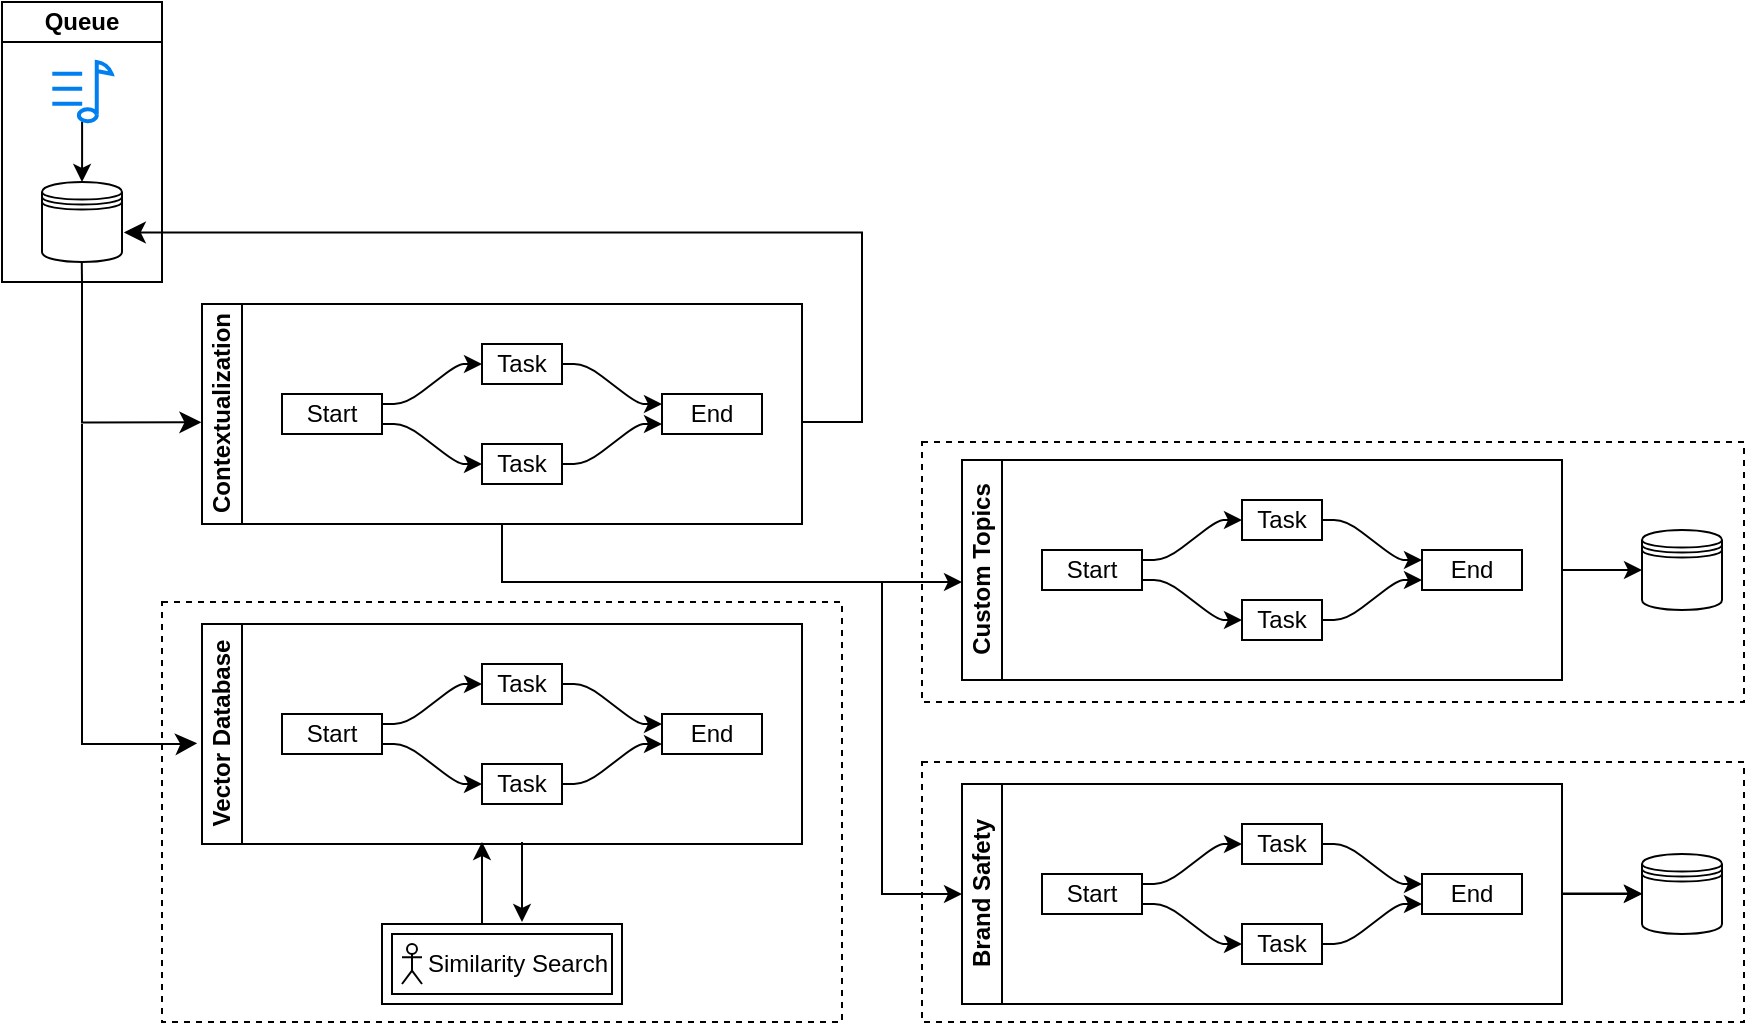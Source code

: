 <mxfile version="24.1.0" type="device">
  <diagram name="Page-1" id="2FgMLT6uI-YTpNtpGpXi">
    <mxGraphModel dx="2314" dy="1204" grid="1" gridSize="10" guides="1" tooltips="1" connect="1" arrows="1" fold="1" page="1" pageScale="1" pageWidth="900" pageHeight="550" math="0" shadow="0">
      <root>
        <mxCell id="0" />
        <mxCell id="1" parent="0" />
        <mxCell id="_H9XNve1adCKVC98WXJv-122" value="" style="verticalLabelPosition=bottom;verticalAlign=top;html=1;shape=mxgraph.basic.rect;fillColor2=none;strokeWidth=1;size=20;indent=5;dashed=1;fillColor=none;" parent="1" vertex="1">
          <mxGeometry x="99" y="320" width="340" height="210" as="geometry" />
        </mxCell>
        <mxCell id="_H9XNve1adCKVC98WXJv-102" style="edgeStyle=orthogonalEdgeStyle;rounded=0;orthogonalLoop=1;jettySize=auto;html=1;exitX=0.5;exitY=1;exitDx=0;exitDy=0;" parent="1" source="_H9XNve1adCKVC98WXJv-14" target="_H9XNve1adCKVC98WXJv-72" edge="1">
          <mxGeometry relative="1" as="geometry">
            <mxPoint x="279" y="280" as="sourcePoint" />
            <Array as="points">
              <mxPoint x="269" y="310" />
            </Array>
          </mxGeometry>
        </mxCell>
        <mxCell id="_H9XNve1adCKVC98WXJv-104" style="edgeStyle=orthogonalEdgeStyle;rounded=0;orthogonalLoop=1;jettySize=auto;html=1;exitX=0.5;exitY=1;exitDx=0;exitDy=0;entryX=0;entryY=0.5;entryDx=0;entryDy=0;" parent="1" source="_H9XNve1adCKVC98WXJv-14" target="_H9XNve1adCKVC98WXJv-81" edge="1">
          <mxGeometry relative="1" as="geometry">
            <Array as="points">
              <mxPoint x="269" y="310" />
              <mxPoint x="459" y="310" />
              <mxPoint x="459" y="466" />
            </Array>
          </mxGeometry>
        </mxCell>
        <mxCell id="_H9XNve1adCKVC98WXJv-14" value="Contextualization" style="swimlane;html=1;startSize=20;horizontal=0;childLayout=flowLayout;flowOrientation=west;resizable=1;interRankCellSpacing=50;containerType=tree;fontSize=12;resizeWidth=1;resizeHeight=1;container=0;" parent="1" vertex="1">
          <mxGeometry x="119" y="171" width="300" height="110" as="geometry" />
        </mxCell>
        <mxCell id="_H9XNve1adCKVC98WXJv-15" value="Start" style="whiteSpace=wrap;html=1;" parent="_H9XNve1adCKVC98WXJv-14" vertex="1">
          <mxGeometry x="40" y="45" width="50" height="20" as="geometry" />
        </mxCell>
        <mxCell id="_H9XNve1adCKVC98WXJv-16" value="Task" style="whiteSpace=wrap;html=1;" parent="_H9XNve1adCKVC98WXJv-14" vertex="1">
          <mxGeometry x="140" y="70" width="40" height="20" as="geometry" />
        </mxCell>
        <mxCell id="_H9XNve1adCKVC98WXJv-17" value="" style="html=1;rounded=1;curved=0;sourcePerimeterSpacing=0;targetPerimeterSpacing=0;startSize=6;endSize=6;noEdgeStyle=1;orthogonal=1;" parent="_H9XNve1adCKVC98WXJv-14" source="_H9XNve1adCKVC98WXJv-15" target="_H9XNve1adCKVC98WXJv-16" edge="1">
          <mxGeometry relative="1" as="geometry">
            <Array as="points">
              <mxPoint x="102" y="60" />
              <mxPoint x="128" y="80" />
            </Array>
          </mxGeometry>
        </mxCell>
        <mxCell id="_H9XNve1adCKVC98WXJv-18" value="Task" style="whiteSpace=wrap;html=1;" parent="_H9XNve1adCKVC98WXJv-14" vertex="1">
          <mxGeometry x="140" y="20" width="40" height="20" as="geometry" />
        </mxCell>
        <mxCell id="_H9XNve1adCKVC98WXJv-19" value="" style="html=1;rounded=1;curved=0;sourcePerimeterSpacing=0;targetPerimeterSpacing=0;startSize=6;endSize=6;noEdgeStyle=1;orthogonal=1;" parent="_H9XNve1adCKVC98WXJv-14" source="_H9XNve1adCKVC98WXJv-15" target="_H9XNve1adCKVC98WXJv-18" edge="1">
          <mxGeometry relative="1" as="geometry">
            <Array as="points">
              <mxPoint x="102" y="50" />
              <mxPoint x="128" y="30" />
            </Array>
          </mxGeometry>
        </mxCell>
        <mxCell id="_H9XNve1adCKVC98WXJv-20" value="End" style="whiteSpace=wrap;html=1;" parent="_H9XNve1adCKVC98WXJv-14" vertex="1">
          <mxGeometry x="230" y="45" width="50" height="20" as="geometry" />
        </mxCell>
        <mxCell id="_H9XNve1adCKVC98WXJv-21" value="" style="html=1;rounded=1;curved=0;sourcePerimeterSpacing=0;targetPerimeterSpacing=0;startSize=6;endSize=6;noEdgeStyle=1;orthogonal=1;" parent="_H9XNve1adCKVC98WXJv-14" source="_H9XNve1adCKVC98WXJv-16" target="_H9XNve1adCKVC98WXJv-20" edge="1">
          <mxGeometry relative="1" as="geometry">
            <Array as="points">
              <mxPoint x="192" y="80" />
              <mxPoint x="218" y="60" />
            </Array>
          </mxGeometry>
        </mxCell>
        <mxCell id="_H9XNve1adCKVC98WXJv-22" value="" style="html=1;rounded=1;curved=0;sourcePerimeterSpacing=0;targetPerimeterSpacing=0;startSize=6;endSize=6;noEdgeStyle=1;orthogonal=1;" parent="_H9XNve1adCKVC98WXJv-14" source="_H9XNve1adCKVC98WXJv-18" target="_H9XNve1adCKVC98WXJv-20" edge="1">
          <mxGeometry relative="1" as="geometry">
            <Array as="points">
              <mxPoint x="192" y="30" />
              <mxPoint x="218" y="50" />
            </Array>
          </mxGeometry>
        </mxCell>
        <mxCell id="_H9XNve1adCKVC98WXJv-28" value="Vector Database" style="swimlane;html=1;startSize=20;horizontal=0;childLayout=flowLayout;flowOrientation=west;resizable=0;interRankCellSpacing=50;containerType=tree;fontSize=12;container=0;" parent="1" vertex="1">
          <mxGeometry x="119" y="331" width="300" height="110" as="geometry" />
        </mxCell>
        <mxCell id="_H9XNve1adCKVC98WXJv-29" value="Start" style="whiteSpace=wrap;html=1;" parent="_H9XNve1adCKVC98WXJv-28" vertex="1">
          <mxGeometry x="40" y="45" width="50" height="20" as="geometry" />
        </mxCell>
        <mxCell id="_H9XNve1adCKVC98WXJv-30" value="Task" style="whiteSpace=wrap;html=1;" parent="_H9XNve1adCKVC98WXJv-28" vertex="1">
          <mxGeometry x="140" y="20" width="40" height="20" as="geometry" />
        </mxCell>
        <mxCell id="_H9XNve1adCKVC98WXJv-31" value="" style="html=1;rounded=1;curved=0;sourcePerimeterSpacing=0;targetPerimeterSpacing=0;startSize=6;endSize=6;noEdgeStyle=1;orthogonal=1;" parent="_H9XNve1adCKVC98WXJv-28" source="_H9XNve1adCKVC98WXJv-29" target="_H9XNve1adCKVC98WXJv-30" edge="1">
          <mxGeometry relative="1" as="geometry">
            <Array as="points">
              <mxPoint x="102" y="50" />
              <mxPoint x="128" y="30" />
            </Array>
          </mxGeometry>
        </mxCell>
        <mxCell id="_H9XNve1adCKVC98WXJv-32" value="Task" style="whiteSpace=wrap;html=1;" parent="_H9XNve1adCKVC98WXJv-28" vertex="1">
          <mxGeometry x="140" y="70" width="40" height="20" as="geometry" />
        </mxCell>
        <mxCell id="_H9XNve1adCKVC98WXJv-33" value="" style="html=1;rounded=1;curved=0;sourcePerimeterSpacing=0;targetPerimeterSpacing=0;startSize=6;endSize=6;noEdgeStyle=1;orthogonal=1;" parent="_H9XNve1adCKVC98WXJv-28" source="_H9XNve1adCKVC98WXJv-29" target="_H9XNve1adCKVC98WXJv-32" edge="1">
          <mxGeometry relative="1" as="geometry">
            <Array as="points">
              <mxPoint x="102" y="60" />
              <mxPoint x="128" y="80" />
            </Array>
          </mxGeometry>
        </mxCell>
        <mxCell id="_H9XNve1adCKVC98WXJv-34" value="End" style="whiteSpace=wrap;html=1;" parent="_H9XNve1adCKVC98WXJv-28" vertex="1">
          <mxGeometry x="230" y="45" width="50" height="20" as="geometry" />
        </mxCell>
        <mxCell id="_H9XNve1adCKVC98WXJv-35" value="" style="html=1;rounded=1;curved=0;sourcePerimeterSpacing=0;targetPerimeterSpacing=0;startSize=6;endSize=6;noEdgeStyle=1;orthogonal=1;" parent="_H9XNve1adCKVC98WXJv-28" source="_H9XNve1adCKVC98WXJv-30" target="_H9XNve1adCKVC98WXJv-34" edge="1">
          <mxGeometry relative="1" as="geometry">
            <Array as="points">
              <mxPoint x="192" y="30" />
              <mxPoint x="218" y="50" />
            </Array>
          </mxGeometry>
        </mxCell>
        <mxCell id="_H9XNve1adCKVC98WXJv-36" value="" style="html=1;rounded=1;curved=0;sourcePerimeterSpacing=0;targetPerimeterSpacing=0;startSize=6;endSize=6;noEdgeStyle=1;orthogonal=1;" parent="_H9XNve1adCKVC98WXJv-28" source="_H9XNve1adCKVC98WXJv-32" target="_H9XNve1adCKVC98WXJv-34" edge="1">
          <mxGeometry relative="1" as="geometry">
            <Array as="points">
              <mxPoint x="192" y="80" />
              <mxPoint x="218" y="60" />
            </Array>
          </mxGeometry>
        </mxCell>
        <mxCell id="_H9XNve1adCKVC98WXJv-37" value="" style="edgeStyle=segmentEdgeStyle;endArrow=classic;html=1;curved=0;rounded=0;endSize=8;startSize=8;entryX=-0.001;entryY=0.538;entryDx=0;entryDy=0;entryPerimeter=0;exitX=0.5;exitY=1;exitDx=0;exitDy=0;" parent="1" source="_H9XNve1adCKVC98WXJv-64" target="_H9XNve1adCKVC98WXJv-14" edge="1">
          <mxGeometry width="50" height="50" relative="1" as="geometry">
            <mxPoint x="59" y="170" as="sourcePoint" />
            <mxPoint x="99" y="211" as="targetPoint" />
            <Array as="points">
              <mxPoint x="59" y="230" />
            </Array>
          </mxGeometry>
        </mxCell>
        <mxCell id="_H9XNve1adCKVC98WXJv-38" value="" style="edgeStyle=segmentEdgeStyle;endArrow=classic;html=1;curved=0;rounded=0;endSize=8;startSize=8;entryX=-0.008;entryY=0.542;entryDx=0;entryDy=0;entryPerimeter=0;" parent="1" target="_H9XNve1adCKVC98WXJv-28" edge="1">
          <mxGeometry width="50" height="50" relative="1" as="geometry">
            <mxPoint x="59" y="231" as="sourcePoint" />
            <mxPoint x="109" y="271" as="targetPoint" />
            <Array as="points">
              <mxPoint x="59" y="391" />
              <mxPoint x="109" y="391" />
            </Array>
          </mxGeometry>
        </mxCell>
        <mxCell id="_H9XNve1adCKVC98WXJv-64" value="Queue" style="swimlane;whiteSpace=wrap;html=1;container=0;dropTarget=0;resizeWidth=1;resizeHeight=1;startSize=20;" parent="1" vertex="1">
          <mxGeometry x="19" y="20" width="80" height="140" as="geometry" />
        </mxCell>
        <mxCell id="_H9XNve1adCKVC98WXJv-65" value="" style="shape=datastore;whiteSpace=wrap;html=1;" parent="1" vertex="1">
          <mxGeometry x="39" y="110" width="40" height="40" as="geometry" />
        </mxCell>
        <mxCell id="_H9XNve1adCKVC98WXJv-68" value="" style="edgeStyle=orthogonalEdgeStyle;rounded=0;orthogonalLoop=1;jettySize=auto;html=1;" parent="1" source="_H9XNve1adCKVC98WXJv-66" target="_H9XNve1adCKVC98WXJv-65" edge="1">
          <mxGeometry relative="1" as="geometry" />
        </mxCell>
        <mxCell id="_H9XNve1adCKVC98WXJv-66" value="" style="html=1;verticalLabelPosition=bottom;align=center;labelBackgroundColor=#ffffff;verticalAlign=top;strokeWidth=2;strokeColor=#0080F0;shadow=0;dashed=0;shape=mxgraph.ios7.icons.note;pointerEvents=1" parent="1" vertex="1">
          <mxGeometry x="44.15" y="50" width="29.7" height="29.7" as="geometry" />
        </mxCell>
        <mxCell id="_H9XNve1adCKVC98WXJv-71" value="" style="endArrow=none;html=1;rounded=0;" parent="1" edge="1">
          <mxGeometry width="50" height="50" relative="1" as="geometry">
            <mxPoint x="59" y="160" as="sourcePoint" />
            <mxPoint x="58.88" y="150" as="targetPoint" />
          </mxGeometry>
        </mxCell>
        <mxCell id="_H9XNve1adCKVC98WXJv-72" value="Custom Topics" style="swimlane;html=1;startSize=20;horizontal=0;childLayout=flowLayout;flowOrientation=west;resizable=1;interRankCellSpacing=50;containerType=tree;fontSize=12;resizeWidth=1;resizeHeight=1;container=0;" parent="1" vertex="1">
          <mxGeometry x="499" y="249" width="300" height="110" as="geometry" />
        </mxCell>
        <mxCell id="_H9XNve1adCKVC98WXJv-73" value="Start" style="whiteSpace=wrap;html=1;" parent="_H9XNve1adCKVC98WXJv-72" vertex="1">
          <mxGeometry x="40" y="45" width="50" height="20" as="geometry" />
        </mxCell>
        <mxCell id="_H9XNve1adCKVC98WXJv-74" value="Task" style="whiteSpace=wrap;html=1;" parent="_H9XNve1adCKVC98WXJv-72" vertex="1">
          <mxGeometry x="140" y="20" width="40" height="20" as="geometry" />
        </mxCell>
        <mxCell id="_H9XNve1adCKVC98WXJv-75" value="" style="html=1;rounded=1;curved=0;sourcePerimeterSpacing=0;targetPerimeterSpacing=0;startSize=6;endSize=6;noEdgeStyle=1;orthogonal=1;" parent="_H9XNve1adCKVC98WXJv-72" source="_H9XNve1adCKVC98WXJv-73" target="_H9XNve1adCKVC98WXJv-74" edge="1">
          <mxGeometry relative="1" as="geometry">
            <Array as="points">
              <mxPoint x="102" y="50" />
              <mxPoint x="128" y="30" />
            </Array>
          </mxGeometry>
        </mxCell>
        <mxCell id="_H9XNve1adCKVC98WXJv-76" value="Task" style="whiteSpace=wrap;html=1;" parent="_H9XNve1adCKVC98WXJv-72" vertex="1">
          <mxGeometry x="140" y="70" width="40" height="20" as="geometry" />
        </mxCell>
        <mxCell id="_H9XNve1adCKVC98WXJv-77" value="" style="html=1;rounded=1;curved=0;sourcePerimeterSpacing=0;targetPerimeterSpacing=0;startSize=6;endSize=6;noEdgeStyle=1;orthogonal=1;" parent="_H9XNve1adCKVC98WXJv-72" source="_H9XNve1adCKVC98WXJv-73" target="_H9XNve1adCKVC98WXJv-76" edge="1">
          <mxGeometry relative="1" as="geometry">
            <Array as="points">
              <mxPoint x="102" y="60" />
              <mxPoint x="128" y="80" />
            </Array>
          </mxGeometry>
        </mxCell>
        <mxCell id="_H9XNve1adCKVC98WXJv-78" value="End" style="whiteSpace=wrap;html=1;" parent="_H9XNve1adCKVC98WXJv-72" vertex="1">
          <mxGeometry x="230" y="45" width="50" height="20" as="geometry" />
        </mxCell>
        <mxCell id="_H9XNve1adCKVC98WXJv-79" value="" style="html=1;rounded=1;curved=0;sourcePerimeterSpacing=0;targetPerimeterSpacing=0;startSize=6;endSize=6;noEdgeStyle=1;orthogonal=1;" parent="_H9XNve1adCKVC98WXJv-72" source="_H9XNve1adCKVC98WXJv-74" target="_H9XNve1adCKVC98WXJv-78" edge="1">
          <mxGeometry relative="1" as="geometry">
            <Array as="points">
              <mxPoint x="192" y="30" />
              <mxPoint x="218" y="50" />
            </Array>
          </mxGeometry>
        </mxCell>
        <mxCell id="_H9XNve1adCKVC98WXJv-80" value="" style="html=1;rounded=1;curved=0;sourcePerimeterSpacing=0;targetPerimeterSpacing=0;startSize=6;endSize=6;noEdgeStyle=1;orthogonal=1;" parent="_H9XNve1adCKVC98WXJv-72" source="_H9XNve1adCKVC98WXJv-76" target="_H9XNve1adCKVC98WXJv-78" edge="1">
          <mxGeometry relative="1" as="geometry">
            <Array as="points">
              <mxPoint x="192" y="80" />
              <mxPoint x="218" y="60" />
            </Array>
          </mxGeometry>
        </mxCell>
        <mxCell id="_H9XNve1adCKVC98WXJv-101" value="" style="edgeStyle=orthogonalEdgeStyle;rounded=0;orthogonalLoop=1;jettySize=auto;html=1;" parent="1" source="_H9XNve1adCKVC98WXJv-81" target="_H9XNve1adCKVC98WXJv-98" edge="1">
          <mxGeometry relative="1" as="geometry" />
        </mxCell>
        <mxCell id="_H9XNve1adCKVC98WXJv-81" value="Brand Safety" style="swimlane;html=1;startSize=20;horizontal=0;childLayout=flowLayout;flowOrientation=west;resizable=1;interRankCellSpacing=50;containerType=tree;fontSize=12;resizeWidth=1;resizeHeight=1;container=0;" parent="1" vertex="1">
          <mxGeometry x="499" y="411" width="300" height="110" as="geometry" />
        </mxCell>
        <mxCell id="_H9XNve1adCKVC98WXJv-82" value="Start" style="whiteSpace=wrap;html=1;" parent="_H9XNve1adCKVC98WXJv-81" vertex="1">
          <mxGeometry x="40" y="45" width="50" height="20" as="geometry" />
        </mxCell>
        <mxCell id="_H9XNve1adCKVC98WXJv-83" value="Task" style="whiteSpace=wrap;html=1;" parent="_H9XNve1adCKVC98WXJv-81" vertex="1">
          <mxGeometry x="140" y="20" width="40" height="20" as="geometry" />
        </mxCell>
        <mxCell id="_H9XNve1adCKVC98WXJv-84" value="" style="html=1;rounded=1;curved=0;sourcePerimeterSpacing=0;targetPerimeterSpacing=0;startSize=6;endSize=6;noEdgeStyle=1;orthogonal=1;" parent="_H9XNve1adCKVC98WXJv-81" source="_H9XNve1adCKVC98WXJv-82" target="_H9XNve1adCKVC98WXJv-83" edge="1">
          <mxGeometry relative="1" as="geometry">
            <Array as="points">
              <mxPoint x="102" y="50" />
              <mxPoint x="128" y="30" />
            </Array>
          </mxGeometry>
        </mxCell>
        <mxCell id="_H9XNve1adCKVC98WXJv-85" value="Task" style="whiteSpace=wrap;html=1;" parent="_H9XNve1adCKVC98WXJv-81" vertex="1">
          <mxGeometry x="140" y="70" width="40" height="20" as="geometry" />
        </mxCell>
        <mxCell id="_H9XNve1adCKVC98WXJv-86" value="" style="html=1;rounded=1;curved=0;sourcePerimeterSpacing=0;targetPerimeterSpacing=0;startSize=6;endSize=6;noEdgeStyle=1;orthogonal=1;" parent="_H9XNve1adCKVC98WXJv-81" source="_H9XNve1adCKVC98WXJv-82" target="_H9XNve1adCKVC98WXJv-85" edge="1">
          <mxGeometry relative="1" as="geometry">
            <Array as="points">
              <mxPoint x="102" y="60" />
              <mxPoint x="128" y="80" />
            </Array>
          </mxGeometry>
        </mxCell>
        <mxCell id="_H9XNve1adCKVC98WXJv-87" value="End" style="whiteSpace=wrap;html=1;" parent="_H9XNve1adCKVC98WXJv-81" vertex="1">
          <mxGeometry x="230" y="45" width="50" height="20" as="geometry" />
        </mxCell>
        <mxCell id="_H9XNve1adCKVC98WXJv-88" value="" style="html=1;rounded=1;curved=0;sourcePerimeterSpacing=0;targetPerimeterSpacing=0;startSize=6;endSize=6;noEdgeStyle=1;orthogonal=1;" parent="_H9XNve1adCKVC98WXJv-81" source="_H9XNve1adCKVC98WXJv-83" target="_H9XNve1adCKVC98WXJv-87" edge="1">
          <mxGeometry relative="1" as="geometry">
            <Array as="points">
              <mxPoint x="192" y="30" />
              <mxPoint x="218" y="50" />
            </Array>
          </mxGeometry>
        </mxCell>
        <mxCell id="_H9XNve1adCKVC98WXJv-89" value="" style="html=1;rounded=1;curved=0;sourcePerimeterSpacing=0;targetPerimeterSpacing=0;startSize=6;endSize=6;noEdgeStyle=1;orthogonal=1;" parent="_H9XNve1adCKVC98WXJv-81" source="_H9XNve1adCKVC98WXJv-85" target="_H9XNve1adCKVC98WXJv-87" edge="1">
          <mxGeometry relative="1" as="geometry">
            <Array as="points">
              <mxPoint x="192" y="80" />
              <mxPoint x="218" y="60" />
            </Array>
          </mxGeometry>
        </mxCell>
        <mxCell id="_H9XNve1adCKVC98WXJv-95" value="" style="edgeStyle=elbowEdgeStyle;elbow=horizontal;endArrow=classic;html=1;curved=0;rounded=0;endSize=8;startSize=8;entryX=1.023;entryY=0.63;entryDx=0;entryDy=0;entryPerimeter=0;" parent="1" target="_H9XNve1adCKVC98WXJv-65" edge="1">
          <mxGeometry width="50" height="50" relative="1" as="geometry">
            <mxPoint x="419" y="230" as="sourcePoint" />
            <mxPoint x="469" y="180" as="targetPoint" />
            <Array as="points">
              <mxPoint x="449" y="180" />
            </Array>
          </mxGeometry>
        </mxCell>
        <mxCell id="_H9XNve1adCKVC98WXJv-97" value="" style="shape=datastore;whiteSpace=wrap;html=1;" parent="1" vertex="1">
          <mxGeometry x="839" y="284" width="40" height="40" as="geometry" />
        </mxCell>
        <mxCell id="_H9XNve1adCKVC98WXJv-98" value="" style="shape=datastore;whiteSpace=wrap;html=1;" parent="1" vertex="1">
          <mxGeometry x="839" y="446" width="40" height="40" as="geometry" />
        </mxCell>
        <mxCell id="_H9XNve1adCKVC98WXJv-99" value="" style="endArrow=classic;html=1;rounded=0;exitX=1;exitY=0.5;exitDx=0;exitDy=0;entryX=0;entryY=0.5;entryDx=0;entryDy=0;" parent="1" source="_H9XNve1adCKVC98WXJv-72" target="_H9XNve1adCKVC98WXJv-97" edge="1">
          <mxGeometry width="50" height="50" relative="1" as="geometry">
            <mxPoint x="819" y="390" as="sourcePoint" />
            <mxPoint x="869" y="340" as="targetPoint" />
          </mxGeometry>
        </mxCell>
        <mxCell id="_H9XNve1adCKVC98WXJv-100" value="" style="endArrow=classic;html=1;rounded=0;exitX=1;exitY=0.5;exitDx=0;exitDy=0;entryX=0;entryY=0.5;entryDx=0;entryDy=0;" parent="1" edge="1">
          <mxGeometry width="50" height="50" relative="1" as="geometry">
            <mxPoint x="799" y="465.76" as="sourcePoint" />
            <mxPoint x="839" y="465.76" as="targetPoint" />
          </mxGeometry>
        </mxCell>
        <mxCell id="_H9XNve1adCKVC98WXJv-114" value="Similarity Search" style="shape=ext;margin=3;double=1;whiteSpace=wrap;html=1;align=right;" parent="1" vertex="1">
          <mxGeometry x="209" y="481" width="120" height="40" as="geometry" />
        </mxCell>
        <mxCell id="_H9XNve1adCKVC98WXJv-116" value="" style="endArrow=classic;html=1;rounded=0;" parent="1" edge="1">
          <mxGeometry width="50" height="50" relative="1" as="geometry">
            <mxPoint x="259" y="481" as="sourcePoint" />
            <mxPoint x="259" y="440" as="targetPoint" />
          </mxGeometry>
        </mxCell>
        <mxCell id="_H9XNve1adCKVC98WXJv-117" value="" style="endArrow=classic;html=1;rounded=0;" parent="1" edge="1">
          <mxGeometry width="50" height="50" relative="1" as="geometry">
            <mxPoint x="279" y="440" as="sourcePoint" />
            <mxPoint x="279" y="480" as="targetPoint" />
          </mxGeometry>
        </mxCell>
        <mxCell id="_H9XNve1adCKVC98WXJv-123" value="" style="shape=umlActor;verticalLabelPosition=bottom;verticalAlign=top;html=1;outlineConnect=0;" parent="1" vertex="1">
          <mxGeometry x="219" y="491" width="10" height="20" as="geometry" />
        </mxCell>
        <mxCell id="_H9XNve1adCKVC98WXJv-125" value="" style="verticalLabelPosition=bottom;verticalAlign=top;html=1;shape=mxgraph.basic.rect;fillColor2=none;strokeWidth=1;size=20;indent=5;dashed=1;fillColor=none;" parent="1" vertex="1">
          <mxGeometry x="479" y="240" width="411" height="130" as="geometry" />
        </mxCell>
        <mxCell id="_H9XNve1adCKVC98WXJv-126" value="" style="verticalLabelPosition=bottom;verticalAlign=top;html=1;shape=mxgraph.basic.rect;fillColor2=none;strokeWidth=1;size=20;indent=5;dashed=1;fillColor=none;" parent="1" vertex="1">
          <mxGeometry x="479" y="400" width="411" height="130" as="geometry" />
        </mxCell>
      </root>
    </mxGraphModel>
  </diagram>
</mxfile>
